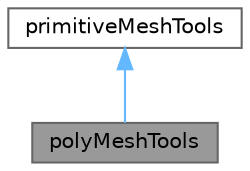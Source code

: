 digraph "polyMeshTools"
{
 // LATEX_PDF_SIZE
  bgcolor="transparent";
  edge [fontname=Helvetica,fontsize=10,labelfontname=Helvetica,labelfontsize=10];
  node [fontname=Helvetica,fontsize=10,shape=box,height=0.2,width=0.4];
  Node1 [id="Node000001",label="polyMeshTools",height=0.2,width=0.4,color="gray40", fillcolor="grey60", style="filled", fontcolor="black",tooltip="Collection of static functions operating on polyMesh (mainly checks) so that need access to patch inf..."];
  Node2 -> Node1 [id="edge1_Node000001_Node000002",dir="back",color="steelblue1",style="solid",tooltip=" "];
  Node2 [id="Node000002",label="primitiveMeshTools",height=0.2,width=0.4,color="gray40", fillcolor="white", style="filled",URL="$classFoam_1_1primitiveMeshTools.html",tooltip="Collection of static functions operating on primitiveMesh (mainly checks)."];
}
